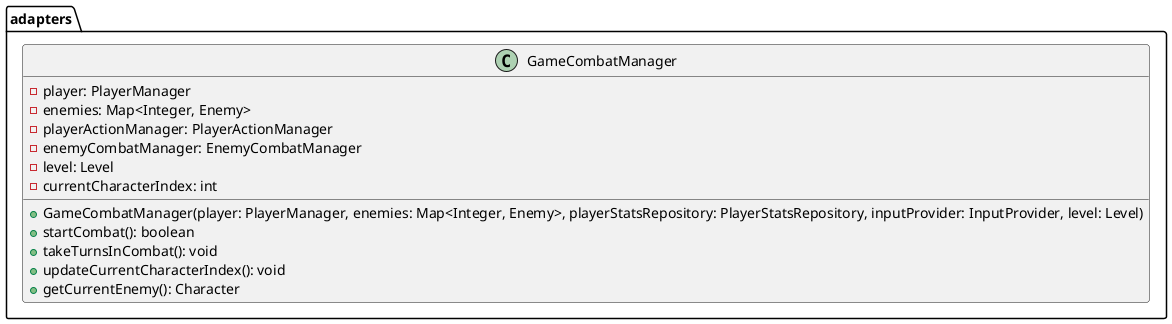 @startuml

package adapters {
  class GameCombatManager {
    - player: PlayerManager
    - enemies: Map<Integer, Enemy>
    - playerActionManager: PlayerActionManager
    - enemyCombatManager: EnemyCombatManager
    - level: Level
    - currentCharacterIndex: int
    + GameCombatManager(player: PlayerManager, enemies: Map<Integer, Enemy>, playerStatsRepository: PlayerStatsRepository, inputProvider: InputProvider, level: Level)
    + startCombat(): boolean
    + takeTurnsInCombat(): void
    + updateCurrentCharacterIndex(): void
    + getCurrentEnemy(): Character
  }
}

@enduml
